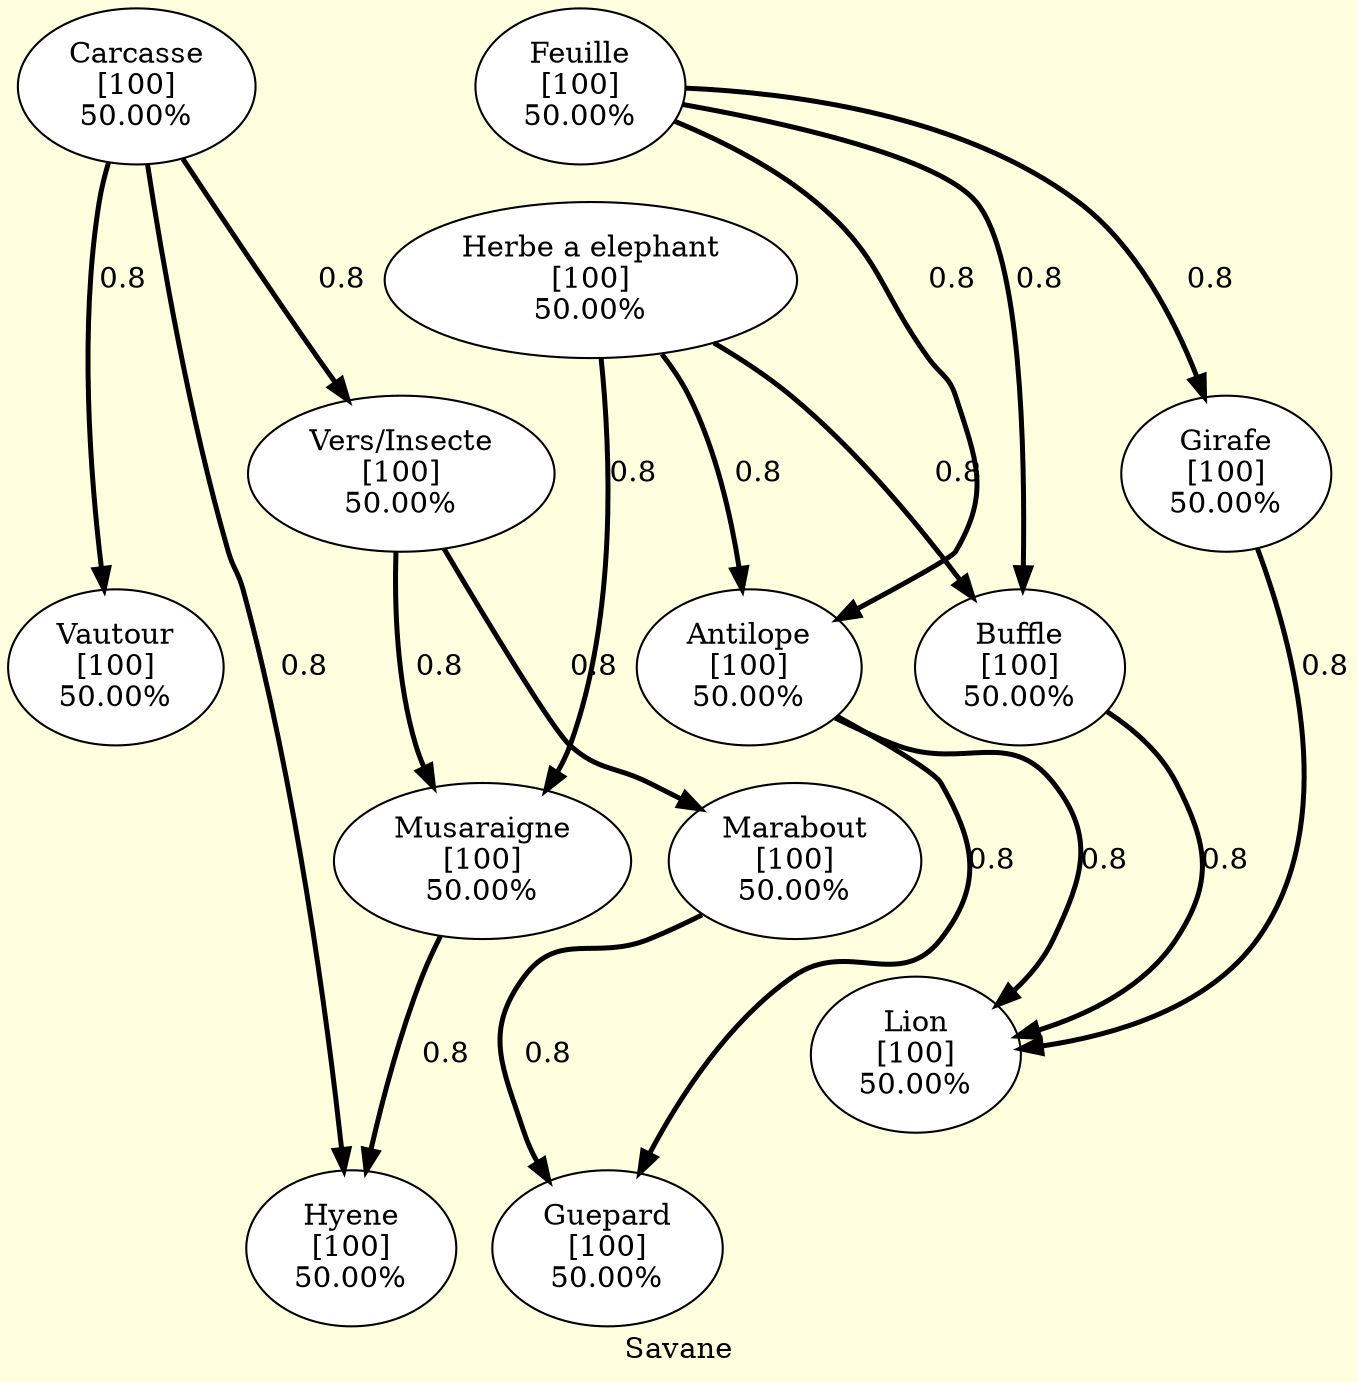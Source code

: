 digraph multigraphe {
    rankdir=TB; // du haut vers le bas
    compound=true;
    newrank=true;

    label = "Savane";
    bgcolor = "lightyellow";
    node [shape=ellipse, style=filled, fillcolor=white];

    "Musaraigne" [label="Musaraigne\n[100]\n50.00%"]
    "Herbe a elephant" [label="Herbe a elephant\n[100]\n50.00%"]
    "Antilope" [label="Antilope\n[100]\n50.00%"]
    "Buffle" [label="Buffle\n[100]\n50.00%"]
    "Feuille" [label="Feuille\n[100]\n50.00%"]
    "Girafe" [label="Girafe\n[100]\n50.00%"]
    "Vers/Insecte" [label="Vers/Insecte\n[100]\n50.00%"]
    "Carcasse" [label="Carcasse\n[100]\n50.00%"]
    "Hyene" [label="Hyene\n[100]\n50.00%"]
    "Vautour" [label="Vautour\n[100]\n50.00%"]
    "Marabout" [label="Marabout\n[100]\n50.00%"]
    "Guepard" [label="Guepard\n[100]\n50.00%"]
    "Lion" [label="Lion\n[100]\n50.00%"]

    // Relations
    "Herbe a elephant"->"Musaraigne" [label="0.8", weight=0.8, penwidth=2.4]
    "Herbe a elephant"->"Antilope" [label="0.8", weight=0.8, penwidth=2.4]
    "Herbe a elephant"->"Buffle" [label="0.8", weight=0.8, penwidth=2.4]

    "Feuille"->"Antilope" [label="0.8", weight=0.8, penwidth=2.4]
    "Feuille"->"Buffle" [label="0.8", weight=0.8, penwidth=2.4]
    "Feuille"->"Girafe" [label="0.8", weight=0.8, penwidth=2.4]

    "Carcasse"->"Vers/Insecte" [label="0.8", weight=0.8, penwidth=2.4]
    "Carcasse"->"Hyene" [label="0.8", weight=0.8, penwidth=2.4]
    "Carcasse" ->"Vautour" [label="0.8", weight=0.8, penwidth=2.4]

    "Vers/Insecte" ->"Marabout" [label="0.8", weight=0.8, penwidth=2.4]
    "Vers/Insecte"->"Musaraigne" [label="0.8", weight=0.8, penwidth=2.4]

    "Marabout" ->"Guepard" [label="0.8", weight=0.8, penwidth=2.4]

    "Musaraigne"->"Hyene" [label="0.8", weight=0.8, penwidth=2.4]

    "Antilope"->"Guepard" [label="0.8", weight=0.8, penwidth=2.4]
    "Antilope" ->"Lion" [label="0.8", weight=0.8, penwidth=2.4]

    "Buffle" ->"Lion" [label="0.8", weight=0.8, penwidth=2.4]

    "Girafe" ->"Lion" [label="0.8", weight=0.8, penwidth=2.4]

   // Force la disposition
    {rank=same; "Herbe a elephant"}
    {rank=same; Feuille}
    {rank=same; Carcasse}
    {rank=same; "Vers/Insecte"}
    {rank=same; Marabout}
    {rank=same; Musaraigne}
    {rank=same; Antilope}
    {rank=same; Buffle}
    {rank=same; Girafe}
    {rank=same; Hyene}
    {rank=same; Guepard}
    {rank=same; Lion}
    {rank=same; Vautour}
}